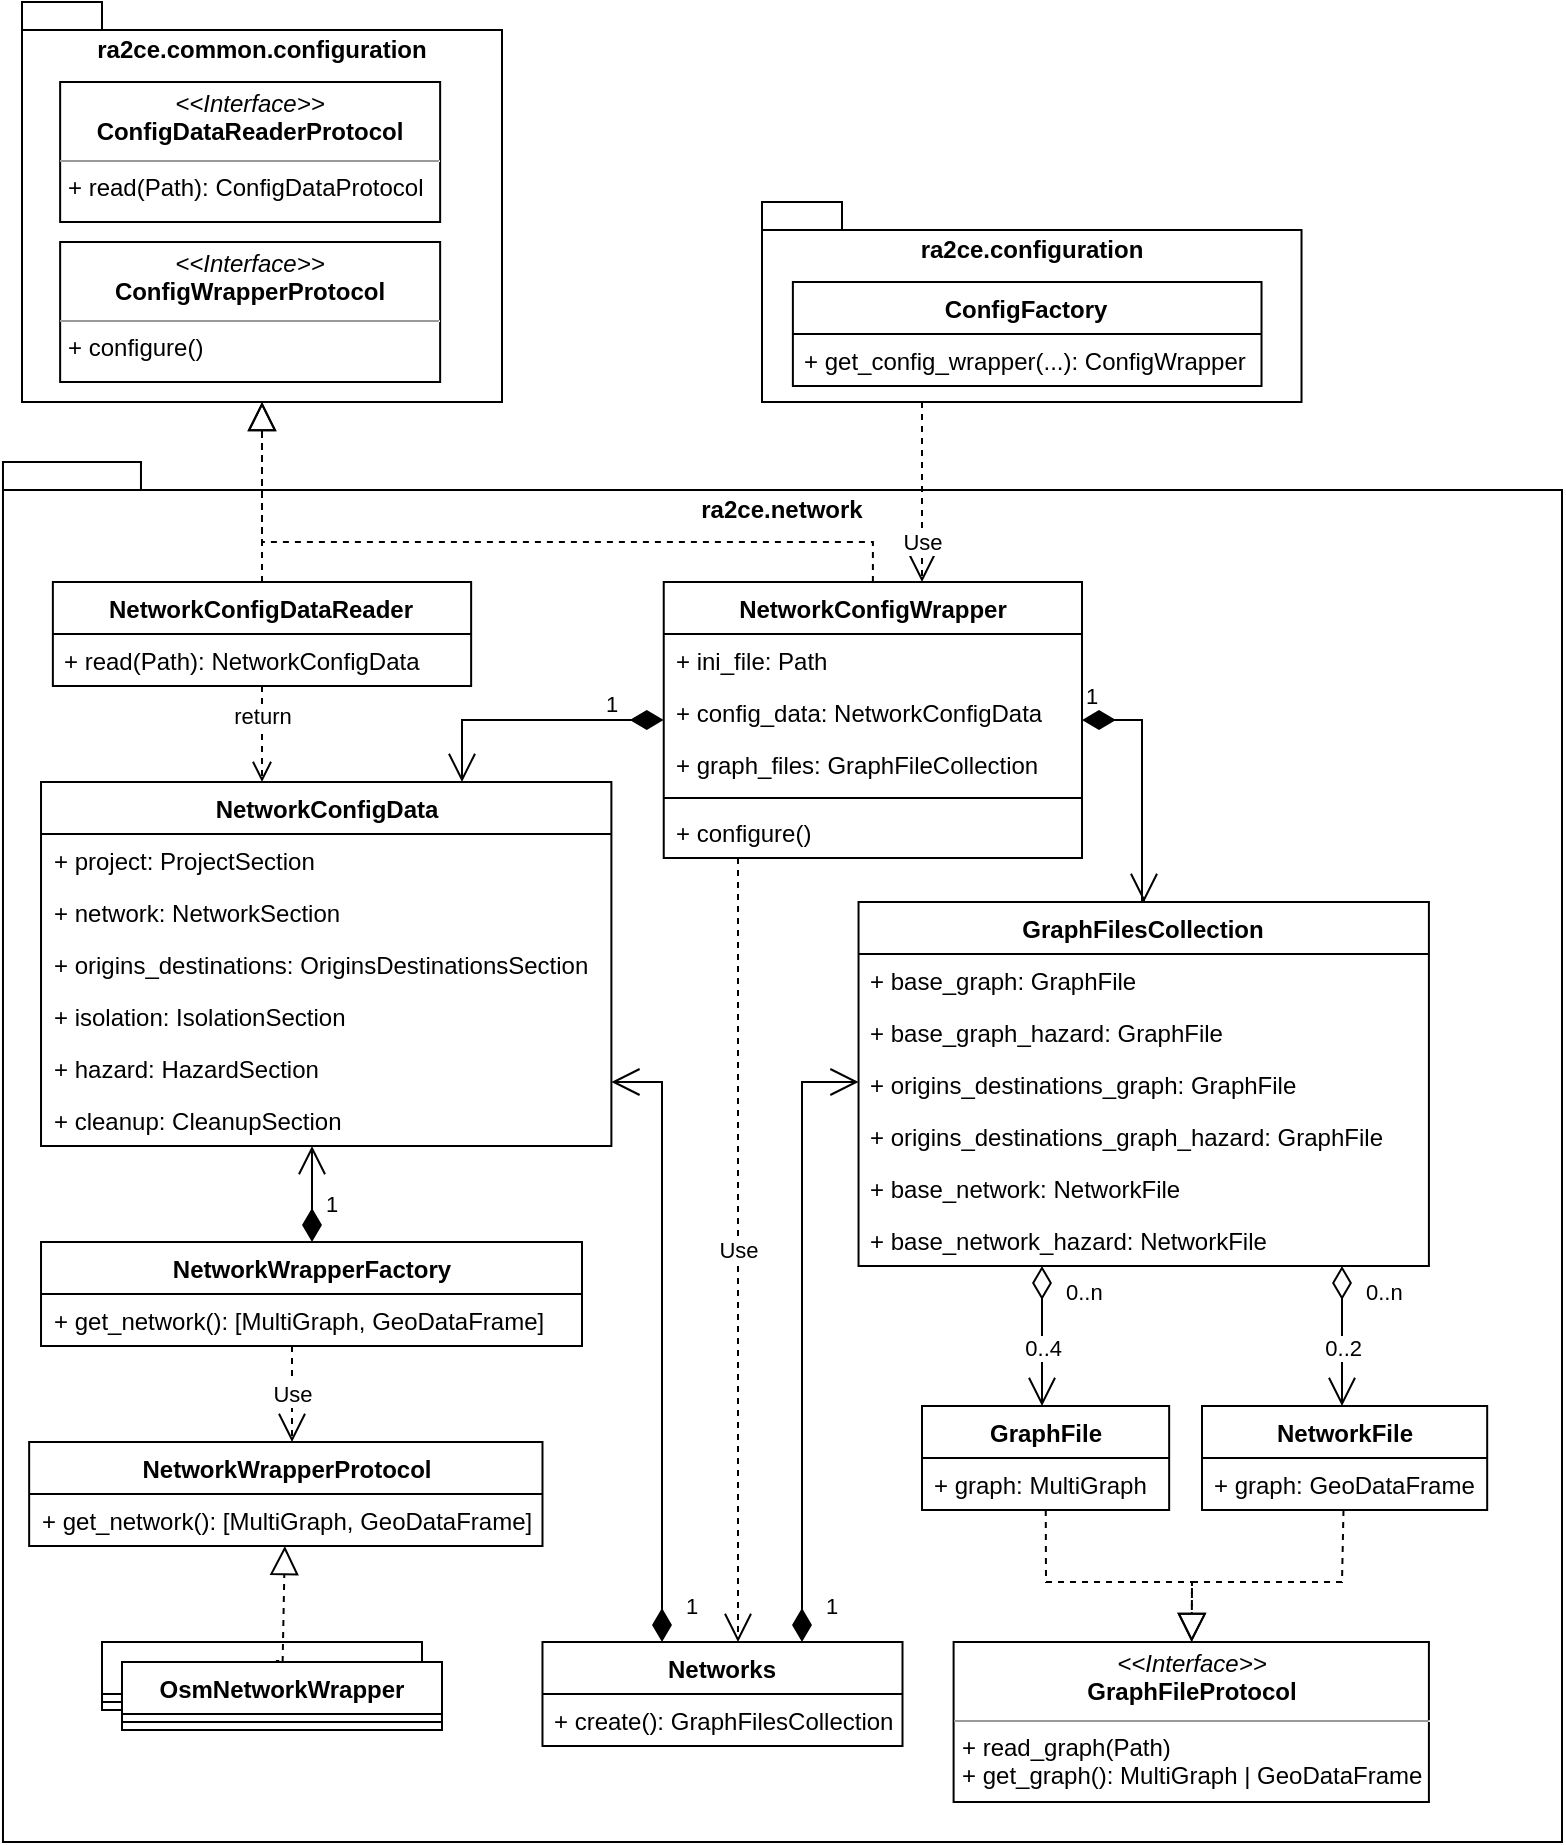 <mxfile version="23.1.5" type="device">
  <diagram id="_SzPEkcs4c-AnB0c7pbD" name="network">
    <mxGraphModel dx="1594" dy="804" grid="1" gridSize="10" guides="1" tooltips="1" connect="1" arrows="1" fold="1" page="1" pageScale="1" pageWidth="850" pageHeight="1100" math="0" shadow="0">
      <root>
        <mxCell id="0" />
        <mxCell id="1" parent="0" />
        <mxCell id="XGUd7avNZhf5QIV7N5Gn-69" value="ra2ce.network" style="shape=folder;fontStyle=1;spacingTop=10;tabWidth=40;tabHeight=14;tabPosition=left;html=1;whiteSpace=wrap;verticalAlign=top;align=center;" parent="1" vertex="1">
          <mxGeometry x="20.49" y="270" width="779.51" height="690" as="geometry" />
        </mxCell>
        <mxCell id="XGUd7avNZhf5QIV7N5Gn-1" value="Networks" style="swimlane;fontStyle=1;align=center;verticalAlign=top;childLayout=stackLayout;horizontal=1;startSize=26;horizontalStack=0;resizeParent=1;resizeParentMax=0;resizeLast=0;collapsible=1;marginBottom=0;whiteSpace=wrap;html=1;" parent="1" vertex="1">
          <mxGeometry x="290.24" y="860" width="180.01" height="52" as="geometry" />
        </mxCell>
        <mxCell id="XGUd7avNZhf5QIV7N5Gn-4" value="+ create(): GraphFilesCollection" style="text;strokeColor=none;fillColor=none;align=left;verticalAlign=top;spacingLeft=4;spacingRight=4;overflow=hidden;rotatable=0;points=[[0,0.5],[1,0.5]];portConstraint=eastwest;whiteSpace=wrap;html=1;" parent="XGUd7avNZhf5QIV7N5Gn-1" vertex="1">
          <mxGeometry y="26" width="180.01" height="26" as="geometry" />
        </mxCell>
        <mxCell id="XGUd7avNZhf5QIV7N5Gn-5" value="NetworkConfigWrapper" style="swimlane;fontStyle=1;align=center;verticalAlign=top;childLayout=stackLayout;horizontal=1;startSize=26;horizontalStack=0;resizeParent=1;resizeParentMax=0;resizeLast=0;collapsible=1;marginBottom=0;whiteSpace=wrap;html=1;" parent="1" vertex="1">
          <mxGeometry x="350.868" y="330" width="209.136" height="138" as="geometry" />
        </mxCell>
        <mxCell id="XGUd7avNZhf5QIV7N5Gn-6" value="+ ini_file: Path" style="text;strokeColor=none;fillColor=none;align=left;verticalAlign=top;spacingLeft=4;spacingRight=4;overflow=hidden;rotatable=0;points=[[0,0.5],[1,0.5]];portConstraint=eastwest;whiteSpace=wrap;html=1;" parent="XGUd7avNZhf5QIV7N5Gn-5" vertex="1">
          <mxGeometry y="26" width="209.136" height="26" as="geometry" />
        </mxCell>
        <mxCell id="XGUd7avNZhf5QIV7N5Gn-9" value="+ config_data: NetworkConfigData" style="text;strokeColor=none;fillColor=none;align=left;verticalAlign=top;spacingLeft=4;spacingRight=4;overflow=hidden;rotatable=0;points=[[0,0.5],[1,0.5]];portConstraint=eastwest;whiteSpace=wrap;html=1;" parent="XGUd7avNZhf5QIV7N5Gn-5" vertex="1">
          <mxGeometry y="52" width="209.136" height="26" as="geometry" />
        </mxCell>
        <mxCell id="XGUd7avNZhf5QIV7N5Gn-10" value="+ graph_files: GraphFileCollection" style="text;strokeColor=none;fillColor=none;align=left;verticalAlign=top;spacingLeft=4;spacingRight=4;overflow=hidden;rotatable=0;points=[[0,0.5],[1,0.5]];portConstraint=eastwest;whiteSpace=wrap;html=1;" parent="XGUd7avNZhf5QIV7N5Gn-5" vertex="1">
          <mxGeometry y="78" width="209.136" height="26" as="geometry" />
        </mxCell>
        <mxCell id="XGUd7avNZhf5QIV7N5Gn-7" value="" style="line;strokeWidth=1;fillColor=none;align=left;verticalAlign=middle;spacingTop=-1;spacingLeft=3;spacingRight=3;rotatable=0;labelPosition=right;points=[];portConstraint=eastwest;strokeColor=inherit;" parent="XGUd7avNZhf5QIV7N5Gn-5" vertex="1">
          <mxGeometry y="104" width="209.136" height="8" as="geometry" />
        </mxCell>
        <mxCell id="XGUd7avNZhf5QIV7N5Gn-8" value="+ configure()" style="text;strokeColor=none;fillColor=none;align=left;verticalAlign=top;spacingLeft=4;spacingRight=4;overflow=hidden;rotatable=0;points=[[0,0.5],[1,0.5]];portConstraint=eastwest;whiteSpace=wrap;html=1;" parent="XGUd7avNZhf5QIV7N5Gn-5" vertex="1">
          <mxGeometry y="112" width="209.136" height="26" as="geometry" />
        </mxCell>
        <mxCell id="XGUd7avNZhf5QIV7N5Gn-11" value="NetworkWrapperProtocol" style="swimlane;fontStyle=1;align=center;verticalAlign=top;childLayout=stackLayout;horizontal=1;startSize=26;horizontalStack=0;resizeParent=1;resizeParentMax=0;resizeLast=0;collapsible=1;marginBottom=0;whiteSpace=wrap;html=1;" parent="1" vertex="1">
          <mxGeometry x="33.577" y="760" width="256.667" height="52" as="geometry" />
        </mxCell>
        <mxCell id="XGUd7avNZhf5QIV7N5Gn-14" value="+ get_network(): [MultiGraph, GeoDataFrame]" style="text;strokeColor=none;fillColor=none;align=left;verticalAlign=top;spacingLeft=4;spacingRight=4;overflow=hidden;rotatable=0;points=[[0,0.5],[1,0.5]];portConstraint=eastwest;whiteSpace=wrap;html=1;" parent="XGUd7avNZhf5QIV7N5Gn-11" vertex="1">
          <mxGeometry y="26" width="256.667" height="26" as="geometry" />
        </mxCell>
        <mxCell id="XGUd7avNZhf5QIV7N5Gn-15" value="NetworkConfigDataReader" style="swimlane;fontStyle=1;align=center;verticalAlign=top;childLayout=stackLayout;horizontal=1;startSize=26;horizontalStack=0;resizeParent=1;resizeParentMax=0;resizeLast=0;collapsible=1;marginBottom=0;whiteSpace=wrap;html=1;" parent="1" vertex="1">
          <mxGeometry x="45.436" y="330" width="209.136" height="52" as="geometry" />
        </mxCell>
        <mxCell id="XGUd7avNZhf5QIV7N5Gn-18" value="+ read(Path): NetworkConfigData" style="text;strokeColor=none;fillColor=none;align=left;verticalAlign=top;spacingLeft=4;spacingRight=4;overflow=hidden;rotatable=0;points=[[0,0.5],[1,0.5]];portConstraint=eastwest;whiteSpace=wrap;html=1;" parent="XGUd7avNZhf5QIV7N5Gn-15" vertex="1">
          <mxGeometry y="26" width="209.136" height="26" as="geometry" />
        </mxCell>
        <mxCell id="XGUd7avNZhf5QIV7N5Gn-19" value="NetworkConfigData" style="swimlane;fontStyle=1;align=center;verticalAlign=top;childLayout=stackLayout;horizontal=1;startSize=26;horizontalStack=0;resizeParent=1;resizeParentMax=0;resizeLast=0;collapsible=1;marginBottom=0;whiteSpace=wrap;html=1;" parent="1" vertex="1">
          <mxGeometry x="39.51" y="430" width="285.185" height="182" as="geometry" />
        </mxCell>
        <mxCell id="XGUd7avNZhf5QIV7N5Gn-22" value="+ project: ProjectSection" style="text;strokeColor=none;fillColor=none;align=left;verticalAlign=top;spacingLeft=4;spacingRight=4;overflow=hidden;rotatable=0;points=[[0,0.5],[1,0.5]];portConstraint=eastwest;whiteSpace=wrap;html=1;" parent="XGUd7avNZhf5QIV7N5Gn-19" vertex="1">
          <mxGeometry y="26" width="285.185" height="26" as="geometry" />
        </mxCell>
        <mxCell id="XGUd7avNZhf5QIV7N5Gn-23" value="+ network: NetworkSection" style="text;strokeColor=none;fillColor=none;align=left;verticalAlign=top;spacingLeft=4;spacingRight=4;overflow=hidden;rotatable=0;points=[[0,0.5],[1,0.5]];portConstraint=eastwest;whiteSpace=wrap;html=1;" parent="XGUd7avNZhf5QIV7N5Gn-19" vertex="1">
          <mxGeometry y="52" width="285.185" height="26" as="geometry" />
        </mxCell>
        <mxCell id="XGUd7avNZhf5QIV7N5Gn-21" value="+ origins_destinations: OriginsDestinationsSection" style="text;strokeColor=none;fillColor=none;align=left;verticalAlign=top;spacingLeft=4;spacingRight=4;overflow=hidden;rotatable=0;points=[[0,0.5],[1,0.5]];portConstraint=eastwest;whiteSpace=wrap;html=1;" parent="XGUd7avNZhf5QIV7N5Gn-19" vertex="1">
          <mxGeometry y="78" width="285.185" height="26" as="geometry" />
        </mxCell>
        <mxCell id="XGUd7avNZhf5QIV7N5Gn-25" value="+ isolation: IsolationSection" style="text;strokeColor=none;fillColor=none;align=left;verticalAlign=top;spacingLeft=4;spacingRight=4;overflow=hidden;rotatable=0;points=[[0,0.5],[1,0.5]];portConstraint=eastwest;whiteSpace=wrap;html=1;" parent="XGUd7avNZhf5QIV7N5Gn-19" vertex="1">
          <mxGeometry y="104" width="285.185" height="26" as="geometry" />
        </mxCell>
        <mxCell id="XGUd7avNZhf5QIV7N5Gn-20" value="+ hazard: HazardSection" style="text;strokeColor=none;fillColor=none;align=left;verticalAlign=top;spacingLeft=4;spacingRight=4;overflow=hidden;rotatable=0;points=[[0,0.5],[1,0.5]];portConstraint=eastwest;whiteSpace=wrap;html=1;" parent="XGUd7avNZhf5QIV7N5Gn-19" vertex="1">
          <mxGeometry y="130" width="285.185" height="26" as="geometry" />
        </mxCell>
        <mxCell id="XGUd7avNZhf5QIV7N5Gn-24" value="+ cleanup: CleanupSection" style="text;strokeColor=none;fillColor=none;align=left;verticalAlign=top;spacingLeft=4;spacingRight=4;overflow=hidden;rotatable=0;points=[[0,0.5],[1,0.5]];portConstraint=eastwest;whiteSpace=wrap;html=1;" parent="XGUd7avNZhf5QIV7N5Gn-19" vertex="1">
          <mxGeometry y="156" width="285.185" height="26" as="geometry" />
        </mxCell>
        <mxCell id="XGUd7avNZhf5QIV7N5Gn-29" value="GraphFilesCollection" style="swimlane;fontStyle=1;align=center;verticalAlign=top;childLayout=stackLayout;horizontal=1;startSize=26;horizontalStack=0;resizeParent=1;resizeParentMax=0;resizeLast=0;collapsible=1;marginBottom=0;whiteSpace=wrap;html=1;" parent="1" vertex="1">
          <mxGeometry x="448.272" y="490" width="285.185" height="182" as="geometry" />
        </mxCell>
        <mxCell id="XGUd7avNZhf5QIV7N5Gn-30" value="+ base_graph: GraphFile" style="text;strokeColor=none;fillColor=none;align=left;verticalAlign=top;spacingLeft=4;spacingRight=4;overflow=hidden;rotatable=0;points=[[0,0.5],[1,0.5]];portConstraint=eastwest;whiteSpace=wrap;html=1;" parent="XGUd7avNZhf5QIV7N5Gn-29" vertex="1">
          <mxGeometry y="26" width="285.185" height="26" as="geometry" />
        </mxCell>
        <mxCell id="XGUd7avNZhf5QIV7N5Gn-31" value="+ base_graph_hazard: GraphFile" style="text;strokeColor=none;fillColor=none;align=left;verticalAlign=top;spacingLeft=4;spacingRight=4;overflow=hidden;rotatable=0;points=[[0,0.5],[1,0.5]];portConstraint=eastwest;whiteSpace=wrap;html=1;" parent="XGUd7avNZhf5QIV7N5Gn-29" vertex="1">
          <mxGeometry y="52" width="285.185" height="26" as="geometry" />
        </mxCell>
        <mxCell id="XGUd7avNZhf5QIV7N5Gn-32" value="+ origins_destinations_graph: GraphFile" style="text;strokeColor=none;fillColor=none;align=left;verticalAlign=top;spacingLeft=4;spacingRight=4;overflow=hidden;rotatable=0;points=[[0,0.5],[1,0.5]];portConstraint=eastwest;whiteSpace=wrap;html=1;" parent="XGUd7avNZhf5QIV7N5Gn-29" vertex="1">
          <mxGeometry y="78" width="285.185" height="26" as="geometry" />
        </mxCell>
        <mxCell id="XGUd7avNZhf5QIV7N5Gn-33" value="+ origins_destinations_graph_hazard: GraphFile" style="text;strokeColor=none;fillColor=none;align=left;verticalAlign=top;spacingLeft=4;spacingRight=4;overflow=hidden;rotatable=0;points=[[0,0.5],[1,0.5]];portConstraint=eastwest;whiteSpace=wrap;html=1;" parent="XGUd7avNZhf5QIV7N5Gn-29" vertex="1">
          <mxGeometry y="104" width="285.185" height="26" as="geometry" />
        </mxCell>
        <mxCell id="XGUd7avNZhf5QIV7N5Gn-34" value="+ base_network: NetworkFile" style="text;strokeColor=none;fillColor=none;align=left;verticalAlign=top;spacingLeft=4;spacingRight=4;overflow=hidden;rotatable=0;points=[[0,0.5],[1,0.5]];portConstraint=eastwest;whiteSpace=wrap;html=1;" parent="XGUd7avNZhf5QIV7N5Gn-29" vertex="1">
          <mxGeometry y="130" width="285.185" height="26" as="geometry" />
        </mxCell>
        <mxCell id="XGUd7avNZhf5QIV7N5Gn-35" value="+ base_network_hazard: NetworkFile" style="text;strokeColor=none;fillColor=none;align=left;verticalAlign=top;spacingLeft=4;spacingRight=4;overflow=hidden;rotatable=0;points=[[0,0.5],[1,0.5]];portConstraint=eastwest;whiteSpace=wrap;html=1;" parent="XGUd7avNZhf5QIV7N5Gn-29" vertex="1">
          <mxGeometry y="156" width="285.185" height="26" as="geometry" />
        </mxCell>
        <mxCell id="XGUd7avNZhf5QIV7N5Gn-45" value="NetworkWrapperFactory" style="swimlane;fontStyle=1;align=center;verticalAlign=top;childLayout=stackLayout;horizontal=1;startSize=26;horizontalStack=0;resizeParent=1;resizeParentMax=0;resizeLast=0;collapsible=1;marginBottom=0;whiteSpace=wrap;html=1;" parent="1" vertex="1">
          <mxGeometry x="39.51" y="660" width="270.49" height="52" as="geometry" />
        </mxCell>
        <mxCell id="XGUd7avNZhf5QIV7N5Gn-46" value="+ get_network(): [MultiGraph, GeoDataFrame]" style="text;strokeColor=none;fillColor=none;align=left;verticalAlign=top;spacingLeft=4;spacingRight=4;overflow=hidden;rotatable=0;points=[[0,0.5],[1,0.5]];portConstraint=eastwest;whiteSpace=wrap;html=1;" parent="XGUd7avNZhf5QIV7N5Gn-45" vertex="1">
          <mxGeometry y="26" width="270.49" height="26" as="geometry" />
        </mxCell>
        <mxCell id="XGUd7avNZhf5QIV7N5Gn-57" value="Use" style="endArrow=open;endSize=12;dashed=1;html=1;rounded=0;edgeStyle=elbowEdgeStyle;" parent="1" target="XGUd7avNZhf5QIV7N5Gn-1" edge="1">
          <mxGeometry width="160" relative="1" as="geometry">
            <mxPoint x="388" y="468" as="sourcePoint" />
            <mxPoint x="388" y="870" as="targetPoint" />
          </mxGeometry>
        </mxCell>
        <mxCell id="XGUd7avNZhf5QIV7N5Gn-67" value="&lt;p style=&quot;margin:0px;margin-top:4px;text-align:center;&quot;&gt;&lt;i&gt;&amp;lt;&amp;lt;Interface&amp;gt;&amp;gt;&lt;/i&gt;&lt;br&gt;&lt;b&gt;GraphFileProtocol&lt;/b&gt;&lt;/p&gt;&lt;hr size=&quot;1&quot;&gt;&lt;p style=&quot;margin:0px;margin-left:4px;&quot;&gt;+ read_graph(Path)&lt;br&gt;&lt;/p&gt;&lt;p style=&quot;margin:0px;margin-left:4px;&quot;&gt;+ get_graph(): MultiGraph | GeoDataFrame&lt;br&gt;&lt;/p&gt;" style="verticalAlign=top;align=left;overflow=fill;html=1;whiteSpace=wrap;" parent="1" vertex="1">
          <mxGeometry x="495.799" y="860" width="237.654" height="80" as="geometry" />
        </mxCell>
        <mxCell id="XGUd7avNZhf5QIV7N5Gn-36" value="GraphFile" style="swimlane;fontStyle=1;align=center;verticalAlign=top;childLayout=stackLayout;horizontal=1;startSize=26;horizontalStack=0;resizeParent=1;resizeParentMax=0;resizeLast=0;collapsible=1;marginBottom=0;whiteSpace=wrap;html=1;" parent="1" vertex="1">
          <mxGeometry x="480.002" y="742" width="123.58" height="52" as="geometry" />
        </mxCell>
        <mxCell id="XGUd7avNZhf5QIV7N5Gn-37" value="+ graph: MultiGraph" style="text;strokeColor=none;fillColor=none;align=left;verticalAlign=top;spacingLeft=4;spacingRight=4;overflow=hidden;rotatable=0;points=[[0,0.5],[1,0.5]];portConstraint=eastwest;whiteSpace=wrap;html=1;" parent="XGUd7avNZhf5QIV7N5Gn-36" vertex="1">
          <mxGeometry y="26" width="123.58" height="26" as="geometry" />
        </mxCell>
        <mxCell id="XGUd7avNZhf5QIV7N5Gn-38" value="NetworkFile" style="swimlane;fontStyle=1;align=center;verticalAlign=top;childLayout=stackLayout;horizontal=1;startSize=26;horizontalStack=0;resizeParent=1;resizeParentMax=0;resizeLast=0;collapsible=1;marginBottom=0;whiteSpace=wrap;html=1;" parent="1" vertex="1">
          <mxGeometry x="619.999" y="742" width="142.593" height="52" as="geometry" />
        </mxCell>
        <mxCell id="XGUd7avNZhf5QIV7N5Gn-39" value="+ graph: GeoDataFrame" style="text;strokeColor=none;fillColor=none;align=left;verticalAlign=top;spacingLeft=4;spacingRight=4;overflow=hidden;rotatable=0;points=[[0,0.5],[1,0.5]];portConstraint=eastwest;whiteSpace=wrap;html=1;" parent="XGUd7avNZhf5QIV7N5Gn-38" vertex="1">
          <mxGeometry y="26" width="142.593" height="26" as="geometry" />
        </mxCell>
        <mxCell id="g0q4-ersoPOYPyCXIxOk-1" value="1" style="endArrow=open;html=1;endSize=12;startArrow=diamondThin;startSize=14;startFill=1;edgeStyle=orthogonalEdgeStyle;align=left;verticalAlign=bottom;rounded=0;" edge="1" parent="1" source="XGUd7avNZhf5QIV7N5Gn-5" target="XGUd7avNZhf5QIV7N5Gn-19">
          <mxGeometry x="-0.532" y="1" relative="1" as="geometry">
            <mxPoint x="210" y="530" as="sourcePoint" />
            <mxPoint x="370" y="530" as="targetPoint" />
            <Array as="points">
              <mxPoint x="250" y="399" />
            </Array>
            <mxPoint as="offset" />
          </mxGeometry>
        </mxCell>
        <mxCell id="g0q4-ersoPOYPyCXIxOk-2" value="1" style="endArrow=open;html=1;endSize=12;startArrow=diamondThin;startSize=14;startFill=1;edgeStyle=orthogonalEdgeStyle;align=left;verticalAlign=bottom;rounded=0;" edge="1" parent="1" source="XGUd7avNZhf5QIV7N5Gn-5" target="XGUd7avNZhf5QIV7N5Gn-29">
          <mxGeometry x="-1" y="3" relative="1" as="geometry">
            <mxPoint x="210" y="530" as="sourcePoint" />
            <mxPoint x="370" y="530" as="targetPoint" />
            <Array as="points">
              <mxPoint x="590" y="399" />
              <mxPoint x="590" y="489" />
              <mxPoint x="591" y="489" />
            </Array>
          </mxGeometry>
        </mxCell>
        <mxCell id="g0q4-ersoPOYPyCXIxOk-3" value="1" style="endArrow=open;html=1;endSize=12;startArrow=diamondThin;startSize=14;startFill=1;edgeStyle=orthogonalEdgeStyle;align=left;verticalAlign=bottom;rounded=0;" edge="1" parent="1" source="XGUd7avNZhf5QIV7N5Gn-1" target="XGUd7avNZhf5QIV7N5Gn-29">
          <mxGeometry x="-0.937" y="-10" relative="1" as="geometry">
            <mxPoint x="210" y="530" as="sourcePoint" />
            <mxPoint x="370" y="530" as="targetPoint" />
            <Array as="points">
              <mxPoint x="420" y="580" />
            </Array>
            <mxPoint as="offset" />
          </mxGeometry>
        </mxCell>
        <mxCell id="g0q4-ersoPOYPyCXIxOk-4" value="1" style="endArrow=open;html=1;endSize=12;startArrow=diamondThin;startSize=14;startFill=1;edgeStyle=orthogonalEdgeStyle;align=left;verticalAlign=bottom;rounded=0;" edge="1" parent="1" source="XGUd7avNZhf5QIV7N5Gn-1" target="XGUd7avNZhf5QIV7N5Gn-19">
          <mxGeometry x="-0.938" y="-10" relative="1" as="geometry">
            <mxPoint x="210" y="530" as="sourcePoint" />
            <mxPoint x="370" y="530" as="targetPoint" />
            <Array as="points">
              <mxPoint x="350" y="580" />
            </Array>
            <mxPoint as="offset" />
          </mxGeometry>
        </mxCell>
        <mxCell id="g0q4-ersoPOYPyCXIxOk-11" value="" style="group" vertex="1" connectable="0" parent="1">
          <mxGeometry x="30" y="40" width="240" height="200" as="geometry" />
        </mxCell>
        <mxCell id="vteDJC2uOTYHl0jw8V7i-1" value="ra2ce.common.configuration" style="shape=folder;fontStyle=1;spacingTop=10;tabWidth=40;tabHeight=14;tabPosition=left;html=1;whiteSpace=wrap;verticalAlign=top;" parent="g0q4-ersoPOYPyCXIxOk-11" vertex="1">
          <mxGeometry width="240" height="200" as="geometry" />
        </mxCell>
        <mxCell id="XGUd7avNZhf5QIV7N5Gn-66" value="&lt;p style=&quot;margin:0px;margin-top:4px;text-align:center;&quot;&gt;&lt;i&gt;&amp;lt;&amp;lt;Interface&amp;gt;&amp;gt;&lt;/i&gt;&lt;br&gt;&lt;b&gt;ConfigDataReaderProtocol&lt;/b&gt;&lt;/p&gt;&lt;hr size=&quot;1&quot;&gt;&lt;p style=&quot;margin:0px;margin-left:4px;&quot;&gt;+ read(Path): ConfigDataProtocol&lt;br&gt;&lt;/p&gt;" style="verticalAlign=top;align=left;overflow=fill;html=1;whiteSpace=wrap;" parent="g0q4-ersoPOYPyCXIxOk-11" vertex="1">
          <mxGeometry x="19.07" y="40" width="190" height="70" as="geometry" />
        </mxCell>
        <mxCell id="g0q4-ersoPOYPyCXIxOk-5" value="&lt;p style=&quot;margin:0px;margin-top:4px;text-align:center;&quot;&gt;&lt;i&gt;&amp;lt;&amp;lt;Interface&amp;gt;&amp;gt;&lt;/i&gt;&lt;br&gt;&lt;b&gt;ConfigWrapperProtocol&lt;/b&gt;&lt;/p&gt;&lt;hr size=&quot;1&quot;&gt;&lt;p style=&quot;margin:0px;margin-left:4px;&quot;&gt;+ configure()&lt;br&gt;&lt;/p&gt;" style="verticalAlign=top;align=left;overflow=fill;html=1;whiteSpace=wrap;" vertex="1" parent="g0q4-ersoPOYPyCXIxOk-11">
          <mxGeometry x="19.07" y="120" width="190" height="70" as="geometry" />
        </mxCell>
        <mxCell id="g0q4-ersoPOYPyCXIxOk-12" value="" style="group" vertex="1" connectable="0" parent="1">
          <mxGeometry x="400" y="140" width="269.76" height="100" as="geometry" />
        </mxCell>
        <mxCell id="g0q4-ersoPOYPyCXIxOk-6" value="ra2ce.configuration" style="shape=folder;fontStyle=1;spacingTop=10;tabWidth=40;tabHeight=14;tabPosition=left;html=1;whiteSpace=wrap;verticalAlign=top;" vertex="1" parent="g0q4-ersoPOYPyCXIxOk-12">
          <mxGeometry width="269.76" height="100" as="geometry" />
        </mxCell>
        <mxCell id="g0q4-ersoPOYPyCXIxOk-7" value="ConfigFactory" style="swimlane;fontStyle=1;align=center;verticalAlign=top;childLayout=stackLayout;horizontal=1;startSize=26;horizontalStack=0;resizeParent=1;resizeParentMax=0;resizeLast=0;collapsible=1;marginBottom=0;whiteSpace=wrap;html=1;" vertex="1" parent="g0q4-ersoPOYPyCXIxOk-12">
          <mxGeometry x="15.44" y="40" width="234.32" height="52" as="geometry" />
        </mxCell>
        <mxCell id="g0q4-ersoPOYPyCXIxOk-8" value="+ get_config_wrapper(...): ConfigWrapper" style="text;strokeColor=none;fillColor=none;align=left;verticalAlign=top;spacingLeft=4;spacingRight=4;overflow=hidden;rotatable=0;points=[[0,0.5],[1,0.5]];portConstraint=eastwest;whiteSpace=wrap;html=1;" vertex="1" parent="g0q4-ersoPOYPyCXIxOk-7">
          <mxGeometry y="26" width="234.32" height="26" as="geometry" />
        </mxCell>
        <mxCell id="g0q4-ersoPOYPyCXIxOk-13" value="" style="endArrow=block;dashed=1;endFill=0;endSize=12;html=1;rounded=0;" edge="1" parent="1" source="XGUd7avNZhf5QIV7N5Gn-15" target="vteDJC2uOTYHl0jw8V7i-1">
          <mxGeometry width="160" relative="1" as="geometry">
            <mxPoint x="370" y="230" as="sourcePoint" />
            <mxPoint x="210" y="230" as="targetPoint" />
          </mxGeometry>
        </mxCell>
        <mxCell id="g0q4-ersoPOYPyCXIxOk-14" value="" style="endArrow=block;dashed=1;endFill=0;endSize=12;html=1;rounded=0;edgeStyle=orthogonalEdgeStyle;" edge="1" parent="1" source="XGUd7avNZhf5QIV7N5Gn-5" target="vteDJC2uOTYHl0jw8V7i-1">
          <mxGeometry width="160" relative="1" as="geometry">
            <mxPoint x="155" y="426" as="sourcePoint" />
            <mxPoint x="158" y="250" as="targetPoint" />
            <Array as="points">
              <mxPoint x="456" y="310" />
              <mxPoint x="150" y="310" />
            </Array>
          </mxGeometry>
        </mxCell>
        <mxCell id="g0q4-ersoPOYPyCXIxOk-16" value="return" style="html=1;verticalAlign=bottom;endArrow=open;dashed=1;endSize=8;rounded=0;edgeStyle=elbowEdgeStyle;" edge="1" parent="1" source="XGUd7avNZhf5QIV7N5Gn-15" target="XGUd7avNZhf5QIV7N5Gn-19">
          <mxGeometry relative="1" as="geometry">
            <mxPoint x="330" y="530" as="sourcePoint" />
            <mxPoint x="250" y="530" as="targetPoint" />
          </mxGeometry>
        </mxCell>
        <mxCell id="g0q4-ersoPOYPyCXIxOk-17" value="Use" style="endArrow=open;endSize=12;dashed=1;html=1;rounded=0;edgeStyle=elbowEdgeStyle;" edge="1" parent="1" source="XGUd7avNZhf5QIV7N5Gn-45" target="XGUd7avNZhf5QIV7N5Gn-11">
          <mxGeometry width="160" relative="1" as="geometry">
            <mxPoint x="210" y="530" as="sourcePoint" />
            <mxPoint x="370" y="530" as="targetPoint" />
          </mxGeometry>
        </mxCell>
        <mxCell id="g0q4-ersoPOYPyCXIxOk-18" value="1" style="endArrow=open;html=1;endSize=12;startArrow=diamondThin;startSize=14;startFill=1;edgeStyle=elbowEdgeStyle;align=left;verticalAlign=bottom;rounded=0;" edge="1" parent="1" source="XGUd7avNZhf5QIV7N5Gn-45" target="XGUd7avNZhf5QIV7N5Gn-19">
          <mxGeometry x="-0.583" y="-5" relative="1" as="geometry">
            <mxPoint x="210" y="530" as="sourcePoint" />
            <mxPoint x="370" y="530" as="targetPoint" />
            <mxPoint as="offset" />
          </mxGeometry>
        </mxCell>
        <mxCell id="g0q4-ersoPOYPyCXIxOk-19" value="Use" style="endArrow=open;endSize=12;dashed=1;html=1;rounded=0;edgeStyle=elbowEdgeStyle;" edge="1" parent="1" source="g0q4-ersoPOYPyCXIxOk-6" target="XGUd7avNZhf5QIV7N5Gn-5">
          <mxGeometry x="0.556" width="160" relative="1" as="geometry">
            <mxPoint x="210" y="330" as="sourcePoint" />
            <mxPoint x="370" y="330" as="targetPoint" />
            <mxPoint as="offset" />
          </mxGeometry>
        </mxCell>
        <mxCell id="g0q4-ersoPOYPyCXIxOk-24" value="" style="endArrow=open;html=1;endSize=12;startArrow=diamondThin;startSize=14;startFill=0;edgeStyle=orthogonalEdgeStyle;rounded=0;" edge="1" parent="1" source="XGUd7avNZhf5QIV7N5Gn-29" target="XGUd7avNZhf5QIV7N5Gn-36">
          <mxGeometry relative="1" as="geometry">
            <mxPoint x="630" y="830" as="sourcePoint" />
            <mxPoint x="790" y="830" as="targetPoint" />
            <Array as="points">
              <mxPoint x="540" y="720" />
              <mxPoint x="540" y="720" />
            </Array>
          </mxGeometry>
        </mxCell>
        <mxCell id="g0q4-ersoPOYPyCXIxOk-25" value="0..n" style="edgeLabel;resizable=0;html=1;align=left;verticalAlign=top;" connectable="0" vertex="1" parent="g0q4-ersoPOYPyCXIxOk-24">
          <mxGeometry x="-1" relative="1" as="geometry">
            <mxPoint x="10" as="offset" />
          </mxGeometry>
        </mxCell>
        <mxCell id="g0q4-ersoPOYPyCXIxOk-26" value="0..4" style="edgeLabel;resizable=0;html=1;align=right;verticalAlign=top;" connectable="0" vertex="1" parent="g0q4-ersoPOYPyCXIxOk-24">
          <mxGeometry x="1" relative="1" as="geometry">
            <mxPoint x="10" y="-42" as="offset" />
          </mxGeometry>
        </mxCell>
        <mxCell id="g0q4-ersoPOYPyCXIxOk-27" value="" style="endArrow=open;html=1;endSize=12;startArrow=diamondThin;startSize=14;startFill=0;edgeStyle=orthogonalEdgeStyle;rounded=0;" edge="1" parent="1" source="XGUd7avNZhf5QIV7N5Gn-35" target="XGUd7avNZhf5QIV7N5Gn-38">
          <mxGeometry relative="1" as="geometry">
            <mxPoint x="660" y="682" as="sourcePoint" />
            <mxPoint x="660" y="752" as="targetPoint" />
            <Array as="points">
              <mxPoint x="690" y="710" />
              <mxPoint x="690" y="710" />
            </Array>
          </mxGeometry>
        </mxCell>
        <mxCell id="g0q4-ersoPOYPyCXIxOk-28" value="0..n" style="edgeLabel;resizable=0;html=1;align=left;verticalAlign=top;" connectable="0" vertex="1" parent="g0q4-ersoPOYPyCXIxOk-27">
          <mxGeometry x="-1" relative="1" as="geometry">
            <mxPoint x="10" as="offset" />
          </mxGeometry>
        </mxCell>
        <mxCell id="g0q4-ersoPOYPyCXIxOk-29" value="0..2" style="edgeLabel;resizable=0;html=1;align=right;verticalAlign=top;" connectable="0" vertex="1" parent="g0q4-ersoPOYPyCXIxOk-27">
          <mxGeometry x="1" relative="1" as="geometry">
            <mxPoint x="10" y="-42" as="offset" />
          </mxGeometry>
        </mxCell>
        <mxCell id="g0q4-ersoPOYPyCXIxOk-30" value="" style="endArrow=block;dashed=1;endFill=0;endSize=12;html=1;rounded=0;" edge="1" parent="1" source="XGUd7avNZhf5QIV7N5Gn-36" target="XGUd7avNZhf5QIV7N5Gn-67">
          <mxGeometry width="160" relative="1" as="geometry">
            <mxPoint x="280" y="720" as="sourcePoint" />
            <mxPoint x="440" y="720" as="targetPoint" />
            <Array as="points">
              <mxPoint x="542" y="830" />
              <mxPoint x="615" y="830" />
            </Array>
          </mxGeometry>
        </mxCell>
        <mxCell id="g0q4-ersoPOYPyCXIxOk-31" value="" style="endArrow=block;dashed=1;endFill=0;endSize=12;html=1;rounded=0;" edge="1" parent="1" source="XGUd7avNZhf5QIV7N5Gn-38" target="XGUd7avNZhf5QIV7N5Gn-67">
          <mxGeometry width="160" relative="1" as="geometry">
            <mxPoint x="566" y="804" as="sourcePoint" />
            <mxPoint x="603" y="870" as="targetPoint" />
            <Array as="points">
              <mxPoint x="690" y="830" />
              <mxPoint x="615" y="830" />
            </Array>
          </mxGeometry>
        </mxCell>
        <mxCell id="g0q4-ersoPOYPyCXIxOk-38" value="" style="group" vertex="1" connectable="0" parent="1">
          <mxGeometry x="70" y="860" width="170" height="44" as="geometry" />
        </mxCell>
        <mxCell id="g0q4-ersoPOYPyCXIxOk-32" value="OsmNetworkWrapper" style="swimlane;fontStyle=1;align=center;verticalAlign=top;childLayout=stackLayout;horizontal=1;startSize=26;horizontalStack=0;resizeParent=1;resizeParentMax=0;resizeLast=0;collapsible=1;marginBottom=0;whiteSpace=wrap;html=1;" vertex="1" parent="g0q4-ersoPOYPyCXIxOk-38">
          <mxGeometry width="160" height="34" as="geometry" />
        </mxCell>
        <mxCell id="g0q4-ersoPOYPyCXIxOk-34" value="" style="line;strokeWidth=1;fillColor=none;align=left;verticalAlign=middle;spacingTop=-1;spacingLeft=3;spacingRight=3;rotatable=0;labelPosition=right;points=[];portConstraint=eastwest;strokeColor=inherit;" vertex="1" parent="g0q4-ersoPOYPyCXIxOk-32">
          <mxGeometry y="26" width="160" height="8" as="geometry" />
        </mxCell>
        <mxCell id="g0q4-ersoPOYPyCXIxOk-36" value="OsmNetworkWrapper" style="swimlane;fontStyle=1;align=center;verticalAlign=top;childLayout=stackLayout;horizontal=1;startSize=26;horizontalStack=0;resizeParent=1;resizeParentMax=0;resizeLast=0;collapsible=1;marginBottom=0;whiteSpace=wrap;html=1;" vertex="1" parent="g0q4-ersoPOYPyCXIxOk-38">
          <mxGeometry x="10" y="10" width="160" height="34" as="geometry" />
        </mxCell>
        <mxCell id="g0q4-ersoPOYPyCXIxOk-37" value="" style="line;strokeWidth=1;fillColor=none;align=left;verticalAlign=middle;spacingTop=-1;spacingLeft=3;spacingRight=3;rotatable=0;labelPosition=right;points=[];portConstraint=eastwest;strokeColor=inherit;" vertex="1" parent="g0q4-ersoPOYPyCXIxOk-36">
          <mxGeometry y="26" width="160" height="8" as="geometry" />
        </mxCell>
        <mxCell id="g0q4-ersoPOYPyCXIxOk-39" value="" style="endArrow=block;dashed=1;endFill=0;endSize=12;html=1;rounded=0;" edge="1" parent="1" source="g0q4-ersoPOYPyCXIxOk-36" target="XGUd7avNZhf5QIV7N5Gn-11">
          <mxGeometry width="160" relative="1" as="geometry">
            <mxPoint x="300" y="690" as="sourcePoint" />
            <mxPoint x="460" y="690" as="targetPoint" />
          </mxGeometry>
        </mxCell>
      </root>
    </mxGraphModel>
  </diagram>
</mxfile>
